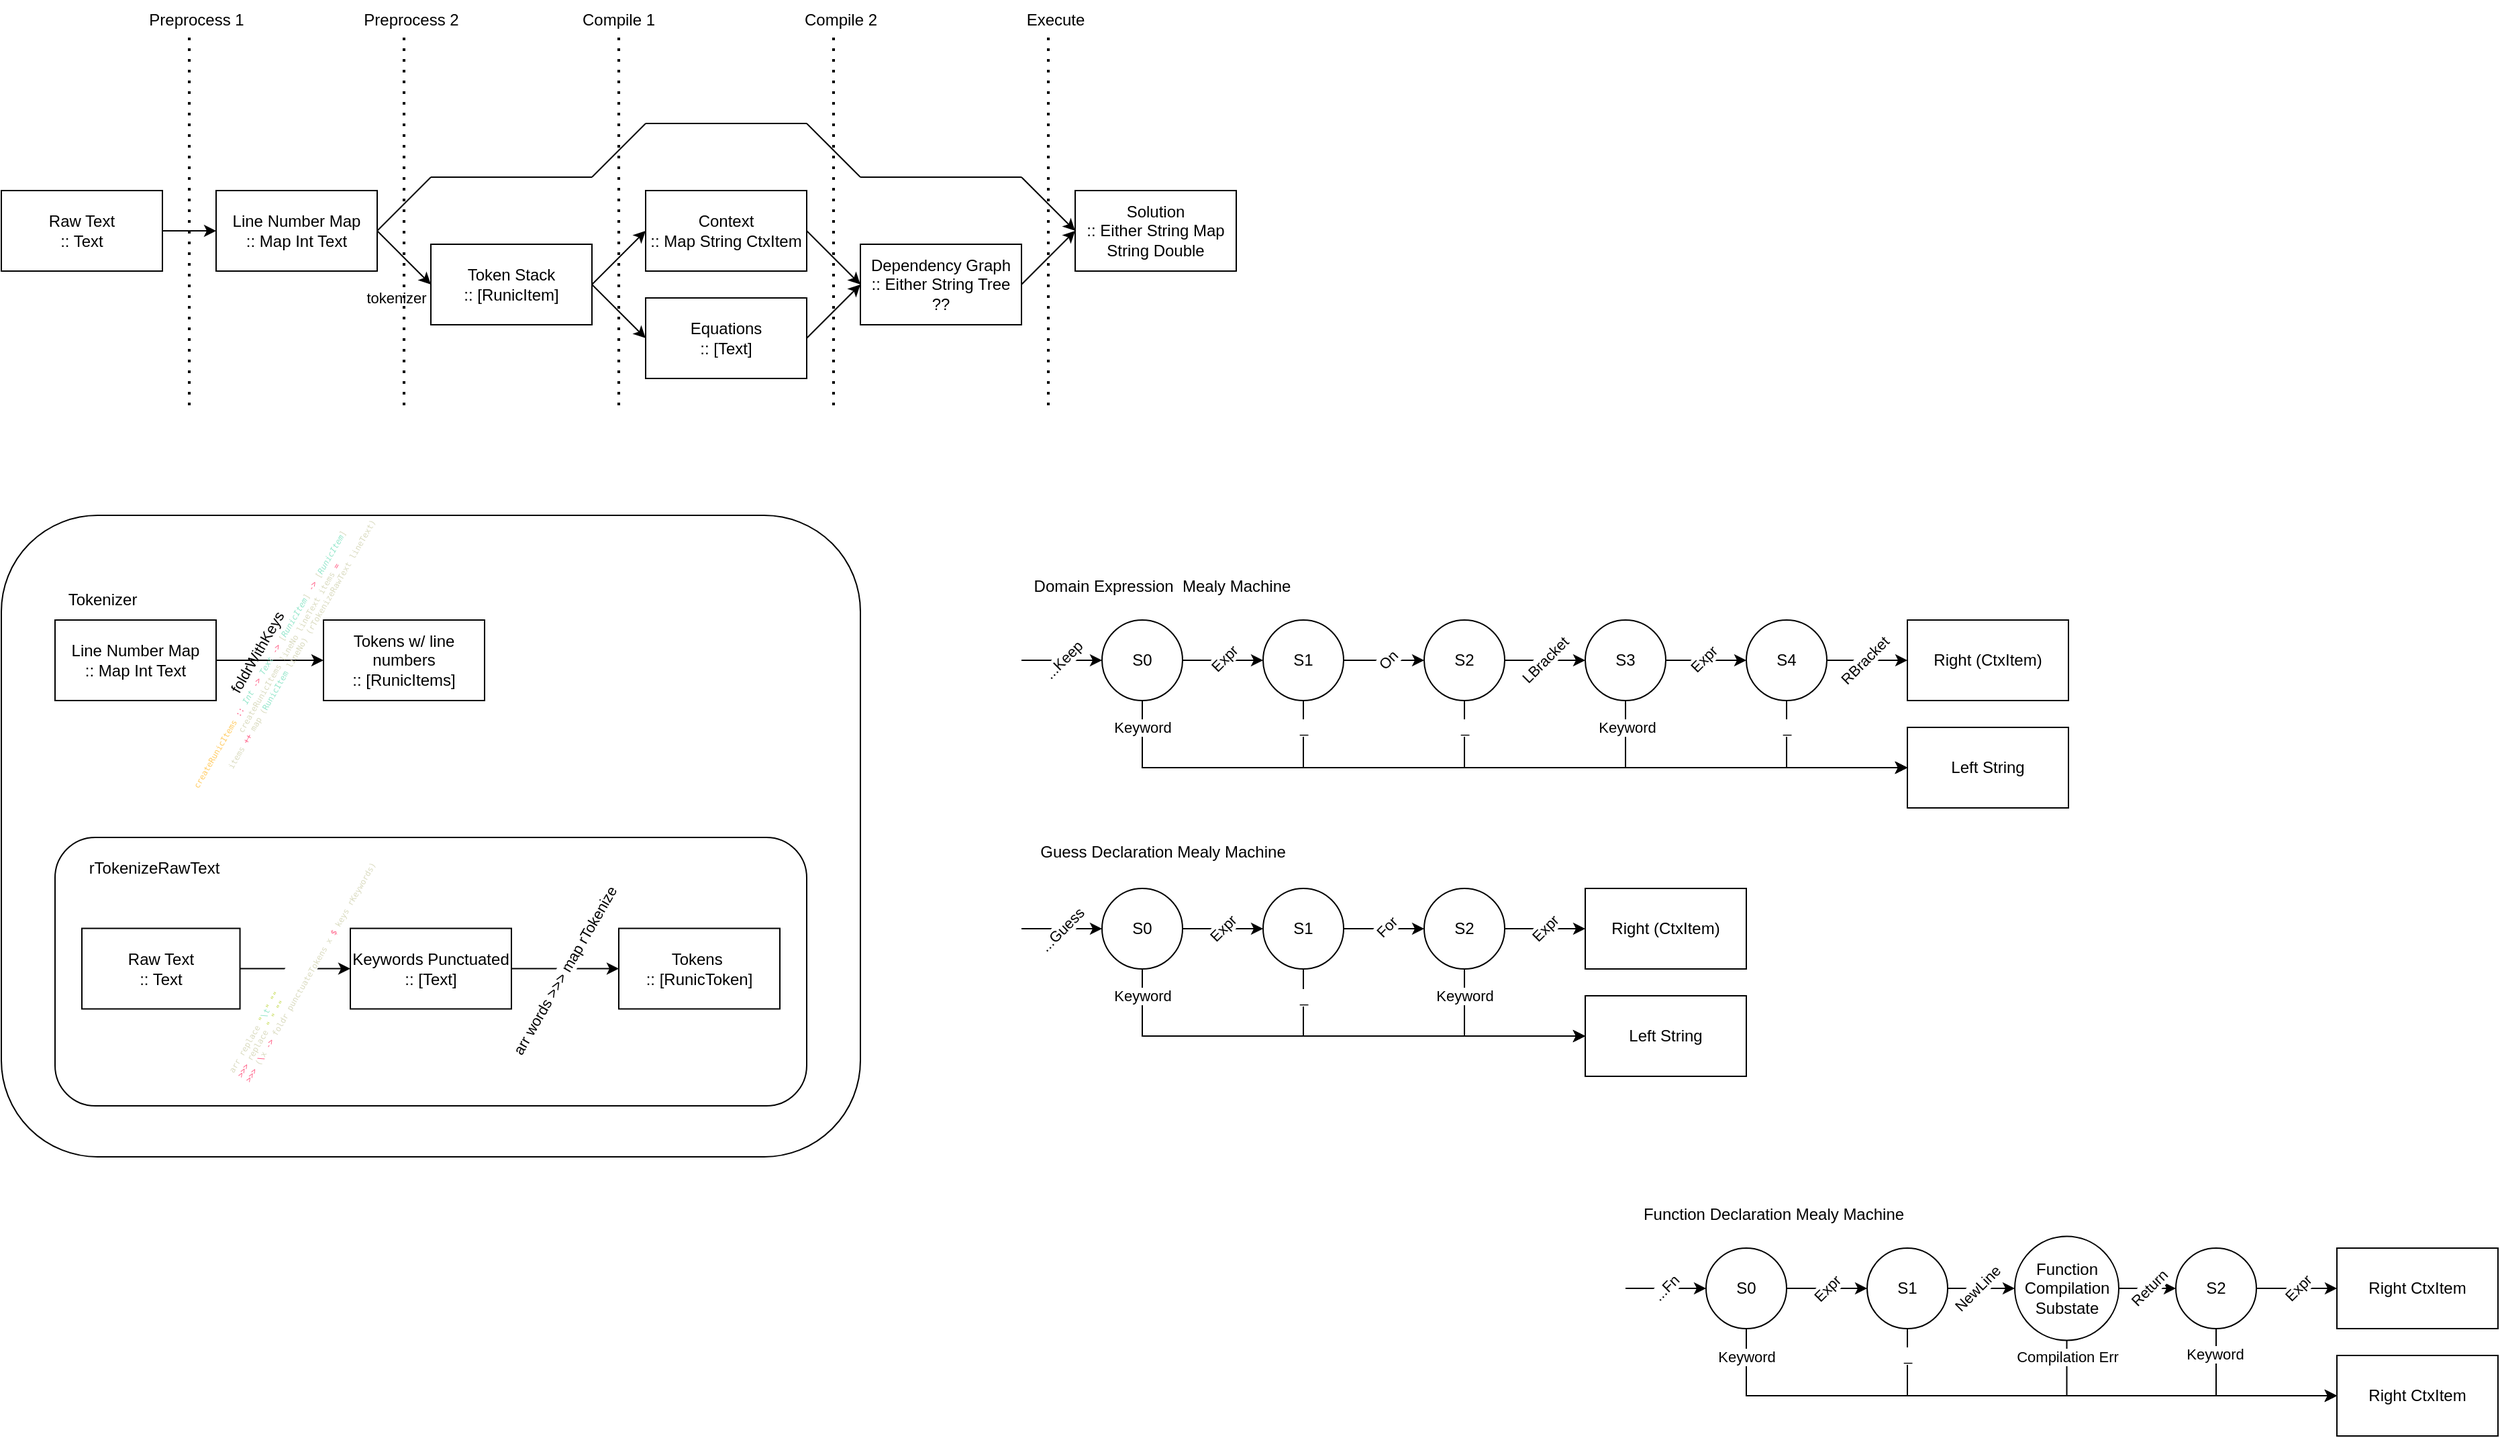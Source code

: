 <mxfile version="24.7.17">
  <diagram name="Page-1" id="S0do9fM15G61Ccgwfs_P">
    <mxGraphModel dx="989" dy="566" grid="1" gridSize="10" guides="1" tooltips="1" connect="1" arrows="1" fold="1" page="0" pageScale="1" pageWidth="850" pageHeight="1100" math="0" shadow="0">
      <root>
        <mxCell id="0" />
        <mxCell id="1" parent="0" />
        <mxCell id="urvwsN98mO9vwwFV93mK-2" value="Raw Text&lt;div&gt;:: Text&lt;/div&gt;" style="rounded=0;whiteSpace=wrap;html=1;" parent="1" vertex="1">
          <mxGeometry x="80" y="160" width="120" height="60" as="geometry" />
        </mxCell>
        <mxCell id="urvwsN98mO9vwwFV93mK-3" value="" style="endArrow=classic;html=1;rounded=0;entryX=0;entryY=0.5;entryDx=0;entryDy=0;exitX=1;exitY=0.5;exitDx=0;exitDy=0;" parent="1" source="urvwsN98mO9vwwFV93mK-2" target="urvwsN98mO9vwwFV93mK-4" edge="1">
          <mxGeometry width="50" height="50" relative="1" as="geometry">
            <mxPoint x="190" y="180" as="sourcePoint" />
            <mxPoint x="210" y="170" as="targetPoint" />
          </mxGeometry>
        </mxCell>
        <mxCell id="urvwsN98mO9vwwFV93mK-4" value="Line Number Map&lt;div&gt;:: Map Int Text&lt;/div&gt;" style="rounded=0;whiteSpace=wrap;html=1;" parent="1" vertex="1">
          <mxGeometry x="240" y="160" width="120" height="60" as="geometry" />
        </mxCell>
        <mxCell id="urvwsN98mO9vwwFV93mK-5" value="" style="endArrow=classic;html=1;rounded=0;entryX=0;entryY=0.5;entryDx=0;entryDy=0;exitX=1;exitY=0.5;exitDx=0;exitDy=0;" parent="1" source="urvwsN98mO9vwwFV93mK-4" target="urvwsN98mO9vwwFV93mK-7" edge="1">
          <mxGeometry width="50" height="50" relative="1" as="geometry">
            <mxPoint x="380" y="190" as="sourcePoint" />
            <mxPoint x="425" y="230" as="targetPoint" />
          </mxGeometry>
        </mxCell>
        <mxCell id="8Oi3aWrr_vO2dW76eiPb-33" value="tokenizer" style="edgeLabel;html=1;align=center;verticalAlign=middle;resizable=0;points=[];" parent="urvwsN98mO9vwwFV93mK-5" vertex="1" connectable="0">
          <mxGeometry x="-0.249" y="-1" relative="1" as="geometry">
            <mxPoint y="34" as="offset" />
          </mxGeometry>
        </mxCell>
        <mxCell id="urvwsN98mO9vwwFV93mK-7" value="Token Stack&lt;div&gt;:: [RunicItem]&lt;/div&gt;" style="rounded=0;whiteSpace=wrap;html=1;" parent="1" vertex="1">
          <mxGeometry x="400" y="200" width="120" height="60" as="geometry" />
        </mxCell>
        <mxCell id="urvwsN98mO9vwwFV93mK-9" value="Context&lt;div&gt;:: Map String CtxItem&lt;/div&gt;" style="rounded=0;whiteSpace=wrap;html=1;" parent="1" vertex="1">
          <mxGeometry x="560" y="160" width="120" height="60" as="geometry" />
        </mxCell>
        <mxCell id="urvwsN98mO9vwwFV93mK-10" value="Equations&lt;div&gt;:: [Text]&lt;/div&gt;" style="rounded=0;whiteSpace=wrap;html=1;" parent="1" vertex="1">
          <mxGeometry x="560" y="240" width="120" height="60" as="geometry" />
        </mxCell>
        <mxCell id="urvwsN98mO9vwwFV93mK-13" value="" style="endArrow=classic;html=1;rounded=0;entryX=0;entryY=0.5;entryDx=0;entryDy=0;exitX=1;exitY=0.5;exitDx=0;exitDy=0;" parent="1" source="urvwsN98mO9vwwFV93mK-7" target="urvwsN98mO9vwwFV93mK-10" edge="1">
          <mxGeometry width="50" height="50" relative="1" as="geometry">
            <mxPoint x="490" y="280" as="sourcePoint" />
            <mxPoint x="530" y="280" as="targetPoint" />
          </mxGeometry>
        </mxCell>
        <mxCell id="urvwsN98mO9vwwFV93mK-14" value="" style="endArrow=classic;html=1;rounded=0;entryX=0;entryY=0.5;entryDx=0;entryDy=0;exitX=1;exitY=0.5;exitDx=0;exitDy=0;" parent="1" source="urvwsN98mO9vwwFV93mK-7" target="urvwsN98mO9vwwFV93mK-9" edge="1">
          <mxGeometry width="50" height="50" relative="1" as="geometry">
            <mxPoint x="550" y="230" as="sourcePoint" />
            <mxPoint x="560" y="210" as="targetPoint" />
          </mxGeometry>
        </mxCell>
        <mxCell id="8Oi3aWrr_vO2dW76eiPb-1" value="Dependency Graph&lt;div&gt;:: Either String Tree ??&lt;/div&gt;" style="rounded=0;whiteSpace=wrap;html=1;" parent="1" vertex="1">
          <mxGeometry x="720" y="200" width="120" height="60" as="geometry" />
        </mxCell>
        <mxCell id="8Oi3aWrr_vO2dW76eiPb-2" value="" style="endArrow=classic;html=1;rounded=0;entryX=0;entryY=0.5;entryDx=0;entryDy=0;exitX=1;exitY=0.5;exitDx=0;exitDy=0;" parent="1" source="urvwsN98mO9vwwFV93mK-9" target="8Oi3aWrr_vO2dW76eiPb-1" edge="1">
          <mxGeometry width="50" height="50" relative="1" as="geometry">
            <mxPoint x="700" y="160" as="sourcePoint" />
            <mxPoint x="740" y="200" as="targetPoint" />
          </mxGeometry>
        </mxCell>
        <mxCell id="8Oi3aWrr_vO2dW76eiPb-3" value="" style="endArrow=classic;html=1;rounded=0;entryX=0;entryY=0.5;entryDx=0;entryDy=0;exitX=1;exitY=0.5;exitDx=0;exitDy=0;" parent="1" source="urvwsN98mO9vwwFV93mK-10" target="8Oi3aWrr_vO2dW76eiPb-1" edge="1">
          <mxGeometry width="50" height="50" relative="1" as="geometry">
            <mxPoint x="690" y="270" as="sourcePoint" />
            <mxPoint x="620" y="210" as="targetPoint" />
          </mxGeometry>
        </mxCell>
        <mxCell id="8Oi3aWrr_vO2dW76eiPb-5" value="Solution&lt;div&gt;:: Either String Map String Double&lt;/div&gt;" style="rounded=0;whiteSpace=wrap;html=1;" parent="1" vertex="1">
          <mxGeometry x="880" y="160" width="120" height="60" as="geometry" />
        </mxCell>
        <mxCell id="8Oi3aWrr_vO2dW76eiPb-9" value="" style="endArrow=none;html=1;rounded=0;exitX=1;exitY=0.5;exitDx=0;exitDy=0;" parent="1" edge="1">
          <mxGeometry width="50" height="50" relative="1" as="geometry">
            <mxPoint x="680" y="110" as="sourcePoint" />
            <mxPoint x="720" y="150" as="targetPoint" />
          </mxGeometry>
        </mxCell>
        <mxCell id="8Oi3aWrr_vO2dW76eiPb-10" value="" style="endArrow=classic;html=1;rounded=0;entryX=0;entryY=0.5;entryDx=0;entryDy=0;" parent="1" target="8Oi3aWrr_vO2dW76eiPb-5" edge="1">
          <mxGeometry width="50" height="50" relative="1" as="geometry">
            <mxPoint x="840" y="150" as="sourcePoint" />
            <mxPoint x="890" y="100" as="targetPoint" />
          </mxGeometry>
        </mxCell>
        <mxCell id="8Oi3aWrr_vO2dW76eiPb-11" value="" style="endArrow=classic;html=1;rounded=0;exitX=1;exitY=0.5;exitDx=0;exitDy=0;entryX=0;entryY=0.5;entryDx=0;entryDy=0;" parent="1" source="8Oi3aWrr_vO2dW76eiPb-1" target="8Oi3aWrr_vO2dW76eiPb-5" edge="1">
          <mxGeometry width="50" height="50" relative="1" as="geometry">
            <mxPoint x="900" y="290" as="sourcePoint" />
            <mxPoint x="870" y="190" as="targetPoint" />
          </mxGeometry>
        </mxCell>
        <mxCell id="8Oi3aWrr_vO2dW76eiPb-12" value="" style="endArrow=none;html=1;rounded=0;" parent="1" edge="1">
          <mxGeometry width="50" height="50" relative="1" as="geometry">
            <mxPoint x="720" y="150" as="sourcePoint" />
            <mxPoint x="840" y="150" as="targetPoint" />
          </mxGeometry>
        </mxCell>
        <mxCell id="8Oi3aWrr_vO2dW76eiPb-14" value="" style="endArrow=none;html=1;rounded=0;exitX=1;exitY=0.5;exitDx=0;exitDy=0;" parent="1" source="urvwsN98mO9vwwFV93mK-4" edge="1">
          <mxGeometry width="50" height="50" relative="1" as="geometry">
            <mxPoint x="400" y="150" as="sourcePoint" />
            <mxPoint x="400" y="150" as="targetPoint" />
          </mxGeometry>
        </mxCell>
        <mxCell id="8Oi3aWrr_vO2dW76eiPb-15" value="" style="endArrow=none;html=1;rounded=0;" parent="1" edge="1">
          <mxGeometry width="50" height="50" relative="1" as="geometry">
            <mxPoint x="400" y="150" as="sourcePoint" />
            <mxPoint x="520" y="150" as="targetPoint" />
          </mxGeometry>
        </mxCell>
        <mxCell id="8Oi3aWrr_vO2dW76eiPb-16" value="" style="endArrow=none;html=1;rounded=0;" parent="1" edge="1">
          <mxGeometry width="50" height="50" relative="1" as="geometry">
            <mxPoint x="520" y="150" as="sourcePoint" />
            <mxPoint x="560" y="110" as="targetPoint" />
          </mxGeometry>
        </mxCell>
        <mxCell id="8Oi3aWrr_vO2dW76eiPb-17" value="" style="endArrow=none;html=1;rounded=0;" parent="1" edge="1">
          <mxGeometry width="50" height="50" relative="1" as="geometry">
            <mxPoint x="560" y="110" as="sourcePoint" />
            <mxPoint x="680" y="110" as="targetPoint" />
          </mxGeometry>
        </mxCell>
        <mxCell id="8Oi3aWrr_vO2dW76eiPb-18" value="" style="endArrow=none;dashed=1;html=1;dashPattern=1 3;strokeWidth=2;rounded=0;" parent="1" edge="1">
          <mxGeometry width="50" height="50" relative="1" as="geometry">
            <mxPoint x="220" y="320" as="sourcePoint" />
            <mxPoint x="220" y="40" as="targetPoint" />
          </mxGeometry>
        </mxCell>
        <mxCell id="8Oi3aWrr_vO2dW76eiPb-19" value="" style="endArrow=none;dashed=1;html=1;dashPattern=1 3;strokeWidth=2;rounded=0;" parent="1" edge="1">
          <mxGeometry width="50" height="50" relative="1" as="geometry">
            <mxPoint x="380" y="320" as="sourcePoint" />
            <mxPoint x="380" y="40" as="targetPoint" />
          </mxGeometry>
        </mxCell>
        <mxCell id="8Oi3aWrr_vO2dW76eiPb-20" value="" style="endArrow=none;dashed=1;html=1;dashPattern=1 3;strokeWidth=2;rounded=0;" parent="1" edge="1">
          <mxGeometry width="50" height="50" relative="1" as="geometry">
            <mxPoint x="540" y="320" as="sourcePoint" />
            <mxPoint x="540" y="40" as="targetPoint" />
          </mxGeometry>
        </mxCell>
        <mxCell id="8Oi3aWrr_vO2dW76eiPb-21" value="" style="endArrow=none;dashed=1;html=1;dashPattern=1 3;strokeWidth=2;rounded=0;" parent="1" edge="1">
          <mxGeometry width="50" height="50" relative="1" as="geometry">
            <mxPoint x="700" y="320" as="sourcePoint" />
            <mxPoint x="700" y="40" as="targetPoint" />
          </mxGeometry>
        </mxCell>
        <mxCell id="8Oi3aWrr_vO2dW76eiPb-22" value="" style="endArrow=none;dashed=1;html=1;dashPattern=1 3;strokeWidth=2;rounded=0;" parent="1" edge="1">
          <mxGeometry width="50" height="50" relative="1" as="geometry">
            <mxPoint x="860" y="320" as="sourcePoint" />
            <mxPoint x="860" y="40" as="targetPoint" />
          </mxGeometry>
        </mxCell>
        <mxCell id="8Oi3aWrr_vO2dW76eiPb-23" value="Preprocess 1" style="text;html=1;align=center;verticalAlign=middle;resizable=0;points=[];autosize=1;strokeColor=none;fillColor=none;" parent="1" vertex="1">
          <mxGeometry x="180" y="18" width="90" height="30" as="geometry" />
        </mxCell>
        <mxCell id="8Oi3aWrr_vO2dW76eiPb-24" value="Preprocess 2" style="text;html=1;align=center;verticalAlign=middle;resizable=0;points=[];autosize=1;strokeColor=none;fillColor=none;" parent="1" vertex="1">
          <mxGeometry x="340" y="18" width="90" height="30" as="geometry" />
        </mxCell>
        <mxCell id="8Oi3aWrr_vO2dW76eiPb-25" value="Compile 2" style="text;html=1;align=center;verticalAlign=middle;resizable=0;points=[];autosize=1;strokeColor=none;fillColor=none;" parent="1" vertex="1">
          <mxGeometry x="665" y="18" width="80" height="30" as="geometry" />
        </mxCell>
        <mxCell id="8Oi3aWrr_vO2dW76eiPb-27" value="Execute" style="text;html=1;align=center;verticalAlign=middle;resizable=0;points=[];autosize=1;strokeColor=none;fillColor=none;" parent="1" vertex="1">
          <mxGeometry x="830" y="18" width="70" height="30" as="geometry" />
        </mxCell>
        <mxCell id="8Oi3aWrr_vO2dW76eiPb-28" value="Compile 1" style="text;html=1;align=center;verticalAlign=middle;whiteSpace=wrap;rounded=0;" parent="1" vertex="1">
          <mxGeometry x="510" y="18" width="60" height="30" as="geometry" />
        </mxCell>
        <mxCell id="mDtplu6TRN5L0mdXnRgJ-82" value="" style="group" parent="1" vertex="1" connectable="0">
          <mxGeometry x="120" y="450" width="600" height="430" as="geometry" />
        </mxCell>
        <mxCell id="8Oi3aWrr_vO2dW76eiPb-34" value="Tokenizer" style="text;html=1;align=center;verticalAlign=middle;resizable=0;points=[];autosize=1;strokeColor=none;fillColor=none;" parent="mDtplu6TRN5L0mdXnRgJ-82" vertex="1">
          <mxGeometry width="70" height="30" as="geometry" />
        </mxCell>
        <mxCell id="mDtplu6TRN5L0mdXnRgJ-16" value="" style="edgeStyle=orthogonalEdgeStyle;rounded=0;orthogonalLoop=1;jettySize=auto;html=1;" parent="mDtplu6TRN5L0mdXnRgJ-82" source="mDtplu6TRN5L0mdXnRgJ-11" target="mDtplu6TRN5L0mdXnRgJ-15" edge="1">
          <mxGeometry relative="1" as="geometry" />
        </mxCell>
        <mxCell id="mDtplu6TRN5L0mdXnRgJ-19" value="foldrWithKeys&lt;div style=&quot;font-size: 6px;&quot;&gt;&lt;div style=&quot;color: rgb(218, 219, 192); font-family: &amp;quot;Cascadia Code&amp;quot;, &amp;quot;Droid Sans Mono&amp;quot;, &amp;quot;monospace&amp;quot;, monospace; line-height: 120%; white-space-collapse: preserve;&quot;&gt;&lt;div style=&quot;line-height: 120%;&quot;&gt;&lt;span style=&quot;color: #ffcc66;&quot;&gt;createRunicItems&lt;/span&gt; &lt;span style=&quot;color: #ff6188;&quot;&gt;::&lt;/span&gt; &lt;span style=&quot;color: #95e6cb;font-style: italic;&quot;&gt;Int&lt;/span&gt; &lt;span style=&quot;color: #ff6188;&quot;&gt;-&amp;gt;&lt;/span&gt; &lt;span style=&quot;color: #95e6cb;font-style: italic;&quot;&gt;Text&lt;/span&gt; &lt;span style=&quot;color: #ff6188;&quot;&gt;-&amp;gt;&lt;/span&gt; [&lt;span style=&quot;color: #95e6cb;font-style: italic;&quot;&gt;RunicItem&lt;/span&gt;] &lt;span style=&quot;color: #ff6188;&quot;&gt;-&amp;gt;&lt;/span&gt; [&lt;span style=&quot;color: #95e6cb;font-style: italic;&quot;&gt;RunicItem&lt;/span&gt;]&lt;/div&gt;&lt;div style=&quot;line-height: 120%;&quot;&gt;        createRunicItems lineNo lineText items &lt;span style=&quot;color: #ff6188;&quot;&gt;=&lt;/span&gt;&lt;/div&gt;&lt;div style=&quot;line-height: 120%;&quot;&gt;            items &lt;span style=&quot;color: rgb(255, 97, 136);&quot;&gt;++&lt;/span&gt; map (&lt;span style=&quot;color: rgb(149, 230, 203);&quot;&gt;RunicItem&lt;/span&gt; lineNo) (rTokenizeRawText lineText)&lt;/div&gt;&lt;/div&gt;&lt;/div&gt;" style="edgeLabel;html=1;align=center;verticalAlign=middle;resizable=0;points=[];rotation=-60;labelBackgroundColor=none;" parent="mDtplu6TRN5L0mdXnRgJ-16" vertex="1" connectable="0">
          <mxGeometry x="0.267" y="-1" relative="1" as="geometry">
            <mxPoint x="-11" y="-1" as="offset" />
          </mxGeometry>
        </mxCell>
        <mxCell id="mDtplu6TRN5L0mdXnRgJ-11" value="&lt;div&gt;Line Number Map&lt;/div&gt;:: Map Int Text" style="rounded=0;whiteSpace=wrap;html=1;" parent="mDtplu6TRN5L0mdXnRgJ-82" vertex="1">
          <mxGeometry y="30" width="120" height="60" as="geometry" />
        </mxCell>
        <mxCell id="mDtplu6TRN5L0mdXnRgJ-13" value="" style="group" parent="mDtplu6TRN5L0mdXnRgJ-82" vertex="1" connectable="0">
          <mxGeometry y="192" width="600" height="238" as="geometry" />
        </mxCell>
        <mxCell id="mDtplu6TRN5L0mdXnRgJ-7" value="" style="edgeStyle=orthogonalEdgeStyle;rounded=0;orthogonalLoop=1;jettySize=auto;html=1;" parent="mDtplu6TRN5L0mdXnRgJ-13" source="8Oi3aWrr_vO2dW76eiPb-36" target="8Oi3aWrr_vO2dW76eiPb-37" edge="1">
          <mxGeometry relative="1" as="geometry" />
        </mxCell>
        <mxCell id="mDtplu6TRN5L0mdXnRgJ-8" value="&lt;div style=&quot;color: rgb(218, 219, 192); font-family: &amp;quot;Cascadia Code&amp;quot;, &amp;quot;Droid Sans Mono&amp;quot;, &amp;quot;monospace&amp;quot;, monospace; font-size: 6px; text-align: left; white-space-collapse: preserve; line-height: 7.2px;&quot;&gt;arr replace &lt;span style=&quot;color: rgb(194, 217, 76);&quot;&gt;&quot;&lt;/span&gt;&lt;span style=&quot;color: rgb(149, 230, 203);&quot;&gt;\t&lt;/span&gt;&lt;span style=&quot;color: rgb(194, 217, 76);&quot;&gt;&quot;&lt;/span&gt; &lt;span style=&quot;color: rgb(194, 217, 76);&quot;&gt;&quot;&quot;&lt;/span&gt;&lt;/div&gt;&lt;div style=&quot;color: rgb(218, 219, 192); font-family: &amp;quot;Cascadia Code&amp;quot;, &amp;quot;Droid Sans Mono&amp;quot;, &amp;quot;monospace&amp;quot;, monospace; font-size: 6px; text-align: left; white-space-collapse: preserve; line-height: 7.2px;&quot;&gt;&lt;span style=&quot;color: rgb(255, 97, 136);&quot;&gt;&amp;gt;&amp;gt;&amp;gt;&lt;/span&gt; replace &lt;span style=&quot;color: rgb(194, 217, 76);&quot;&gt;&quot; &quot;&lt;/span&gt; &lt;span style=&quot;color: rgb(194, 217, 76);&quot;&gt;&quot;&quot;&lt;/span&gt;&lt;/div&gt;&lt;div style=&quot;color: rgb(218, 219, 192); font-family: &amp;quot;Cascadia Code&amp;quot;, &amp;quot;Droid Sans Mono&amp;quot;, &amp;quot;monospace&amp;quot;, monospace; font-size: 6px; text-align: left; white-space-collapse: preserve; line-height: 7.2px;&quot;&gt;&lt;span style=&quot;color: rgb(255, 97, 136);&quot;&gt;&amp;gt;&amp;gt;&amp;gt;&lt;/span&gt; (&lt;span style=&quot;color: rgb(255, 97, 136);&quot;&gt;\&lt;/span&gt;x &lt;span style=&quot;color: rgb(255, 97, 136);&quot;&gt;-&amp;gt;&lt;/span&gt; foldr punctuateTokens x &lt;span style=&quot;color: rgb(255, 97, 136);&quot;&gt;$&lt;/span&gt; keys rKeywords)&lt;/div&gt;" style="edgeLabel;html=1;align=center;verticalAlign=middle;resizable=0;points=[];rotation=-60;" parent="mDtplu6TRN5L0mdXnRgJ-7" vertex="1" connectable="0">
          <mxGeometry x="0.093" y="1" relative="1" as="geometry">
            <mxPoint as="offset" />
          </mxGeometry>
        </mxCell>
        <mxCell id="8Oi3aWrr_vO2dW76eiPb-36" value="Raw Text&lt;div&gt;:: Text&lt;/div&gt;" style="rounded=0;whiteSpace=wrap;html=1;" parent="mDtplu6TRN5L0mdXnRgJ-13" vertex="1">
          <mxGeometry x="20" y="67.77" width="117.78" height="60" as="geometry" />
        </mxCell>
        <mxCell id="8Oi3aWrr_vO2dW76eiPb-41" value="" style="edgeStyle=orthogonalEdgeStyle;rounded=0;orthogonalLoop=1;jettySize=auto;html=1;" parent="mDtplu6TRN5L0mdXnRgJ-13" source="8Oi3aWrr_vO2dW76eiPb-37" target="8Oi3aWrr_vO2dW76eiPb-40" edge="1">
          <mxGeometry relative="1" as="geometry" />
        </mxCell>
        <mxCell id="8Oi3aWrr_vO2dW76eiPb-42" value="arr words &amp;gt;&amp;gt;&amp;gt; map rTokenize&amp;nbsp;" style="edgeLabel;html=1;align=center;verticalAlign=middle;resizable=0;points=[];rotation=-60;" parent="8Oi3aWrr_vO2dW76eiPb-41" vertex="1" connectable="0">
          <mxGeometry x="-0.026" y="1" relative="1" as="geometry">
            <mxPoint x="1" y="1" as="offset" />
          </mxGeometry>
        </mxCell>
        <mxCell id="8Oi3aWrr_vO2dW76eiPb-37" value="Keywords Punctuated&lt;div&gt;:: [Text]&lt;/div&gt;" style="rounded=0;whiteSpace=wrap;html=1;" parent="mDtplu6TRN5L0mdXnRgJ-13" vertex="1">
          <mxGeometry x="220" y="67.77" width="120" height="60" as="geometry" />
        </mxCell>
        <mxCell id="8Oi3aWrr_vO2dW76eiPb-40" value="Tokens&amp;nbsp;&lt;div&gt;:: [RunicToken]&lt;/div&gt;" style="rounded=0;whiteSpace=wrap;html=1;" parent="mDtplu6TRN5L0mdXnRgJ-13" vertex="1">
          <mxGeometry x="420" y="67.77" width="120" height="60" as="geometry" />
        </mxCell>
        <mxCell id="mDtplu6TRN5L0mdXnRgJ-3" value="" style="rounded=1;whiteSpace=wrap;html=1;glass=0;fillColor=none;align=left;" parent="mDtplu6TRN5L0mdXnRgJ-13" vertex="1">
          <mxGeometry width="560" height="200" as="geometry" />
        </mxCell>
        <mxCell id="mDtplu6TRN5L0mdXnRgJ-4" value="rTokenizeRawText" style="text;html=1;align=center;verticalAlign=middle;whiteSpace=wrap;rounded=0;" parent="mDtplu6TRN5L0mdXnRgJ-13" vertex="1">
          <mxGeometry x="20" y="8" width="107.78" height="30" as="geometry" />
        </mxCell>
        <mxCell id="mDtplu6TRN5L0mdXnRgJ-29" value="" style="rounded=1;whiteSpace=wrap;html=1;glass=0;fillColor=none;align=left;" parent="mDtplu6TRN5L0mdXnRgJ-13" vertex="1">
          <mxGeometry x="-40" y="-240" width="640" height="478" as="geometry" />
        </mxCell>
        <mxCell id="mDtplu6TRN5L0mdXnRgJ-15" value="&lt;div&gt;Tokens w/ line numbers&lt;/div&gt;:: [RunicItems]" style="rounded=0;whiteSpace=wrap;html=1;" parent="mDtplu6TRN5L0mdXnRgJ-82" vertex="1">
          <mxGeometry x="200" y="30" width="120" height="60" as="geometry" />
        </mxCell>
        <mxCell id="jhfQQzSHSTKUTQnxxvx5-6" value="" style="edgeStyle=orthogonalEdgeStyle;rounded=0;orthogonalLoop=1;jettySize=auto;html=1;" edge="1" parent="1" source="jhfQQzSHSTKUTQnxxvx5-1" target="jhfQQzSHSTKUTQnxxvx5-4">
          <mxGeometry relative="1" as="geometry" />
        </mxCell>
        <mxCell id="jhfQQzSHSTKUTQnxxvx5-7" value="Expr" style="edgeLabel;html=1;align=center;verticalAlign=middle;resizable=0;points=[];rotation=-45;" vertex="1" connectable="0" parent="jhfQQzSHSTKUTQnxxvx5-6">
          <mxGeometry x="0.562" relative="1" as="geometry">
            <mxPoint x="-17" as="offset" />
          </mxGeometry>
        </mxCell>
        <mxCell id="jhfQQzSHSTKUTQnxxvx5-21" style="edgeStyle=orthogonalEdgeStyle;rounded=0;orthogonalLoop=1;jettySize=auto;html=1;entryX=0;entryY=0.5;entryDx=0;entryDy=0;" edge="1" parent="1" source="jhfQQzSHSTKUTQnxxvx5-1" target="jhfQQzSHSTKUTQnxxvx5-20">
          <mxGeometry relative="1" as="geometry">
            <Array as="points">
              <mxPoint x="1380" y="1058" />
            </Array>
          </mxGeometry>
        </mxCell>
        <mxCell id="jhfQQzSHSTKUTQnxxvx5-25" value="Keyword" style="edgeLabel;html=1;align=center;verticalAlign=middle;resizable=0;points=[];" vertex="1" connectable="0" parent="jhfQQzSHSTKUTQnxxvx5-21">
          <mxGeometry x="-0.904" y="-1" relative="1" as="geometry">
            <mxPoint x="1" y="-3" as="offset" />
          </mxGeometry>
        </mxCell>
        <mxCell id="jhfQQzSHSTKUTQnxxvx5-1" value="S0" style="ellipse;whiteSpace=wrap;html=1;aspect=fixed;" vertex="1" parent="1">
          <mxGeometry x="1350" y="948" width="60" height="60" as="geometry" />
        </mxCell>
        <mxCell id="jhfQQzSHSTKUTQnxxvx5-2" value="" style="endArrow=classic;html=1;rounded=0;entryX=0;entryY=0.5;entryDx=0;entryDy=0;" edge="1" parent="1" target="jhfQQzSHSTKUTQnxxvx5-1">
          <mxGeometry width="50" height="50" relative="1" as="geometry">
            <mxPoint x="1290" y="978" as="sourcePoint" />
            <mxPoint x="1510" y="888" as="targetPoint" />
          </mxGeometry>
        </mxCell>
        <mxCell id="jhfQQzSHSTKUTQnxxvx5-3" value="...Fn" style="edgeLabel;html=1;align=center;verticalAlign=middle;resizable=0;points=[];rotation=-45;" vertex="1" connectable="0" parent="jhfQQzSHSTKUTQnxxvx5-2">
          <mxGeometry x="-0.082" y="-3" relative="1" as="geometry">
            <mxPoint x="2" y="-3" as="offset" />
          </mxGeometry>
        </mxCell>
        <mxCell id="jhfQQzSHSTKUTQnxxvx5-9" value="" style="edgeStyle=orthogonalEdgeStyle;rounded=0;orthogonalLoop=1;jettySize=auto;html=1;" edge="1" parent="1" source="jhfQQzSHSTKUTQnxxvx5-4" target="jhfQQzSHSTKUTQnxxvx5-8">
          <mxGeometry relative="1" as="geometry" />
        </mxCell>
        <mxCell id="jhfQQzSHSTKUTQnxxvx5-10" value="NewLine" style="edgeLabel;html=1;align=center;verticalAlign=middle;resizable=0;points=[];rotation=-45;" vertex="1" connectable="0" parent="jhfQQzSHSTKUTQnxxvx5-9">
          <mxGeometry x="0.516" relative="1" as="geometry">
            <mxPoint x="-16" as="offset" />
          </mxGeometry>
        </mxCell>
        <mxCell id="jhfQQzSHSTKUTQnxxvx5-22" style="edgeStyle=orthogonalEdgeStyle;rounded=0;orthogonalLoop=1;jettySize=auto;html=1;entryX=0;entryY=0.5;entryDx=0;entryDy=0;" edge="1" parent="1" source="jhfQQzSHSTKUTQnxxvx5-4" target="jhfQQzSHSTKUTQnxxvx5-20">
          <mxGeometry relative="1" as="geometry">
            <Array as="points">
              <mxPoint x="1500" y="1058" />
            </Array>
          </mxGeometry>
        </mxCell>
        <mxCell id="jhfQQzSHSTKUTQnxxvx5-26" value="_" style="edgeLabel;html=1;align=center;verticalAlign=middle;resizable=0;points=[];" vertex="1" connectable="0" parent="jhfQQzSHSTKUTQnxxvx5-22">
          <mxGeometry x="-0.903" relative="1" as="geometry">
            <mxPoint y="2" as="offset" />
          </mxGeometry>
        </mxCell>
        <mxCell id="jhfQQzSHSTKUTQnxxvx5-4" value="S1" style="ellipse;whiteSpace=wrap;html=1;aspect=fixed;" vertex="1" parent="1">
          <mxGeometry x="1470" y="948" width="60" height="60" as="geometry" />
        </mxCell>
        <mxCell id="jhfQQzSHSTKUTQnxxvx5-12" value="" style="edgeStyle=orthogonalEdgeStyle;rounded=0;orthogonalLoop=1;jettySize=auto;html=1;entryX=0;entryY=0.5;entryDx=0;entryDy=0;" edge="1" parent="1" source="jhfQQzSHSTKUTQnxxvx5-8" target="jhfQQzSHSTKUTQnxxvx5-14">
          <mxGeometry relative="1" as="geometry">
            <mxPoint x="1710" y="978" as="targetPoint" />
          </mxGeometry>
        </mxCell>
        <mxCell id="jhfQQzSHSTKUTQnxxvx5-16" value="Return" style="edgeLabel;html=1;align=center;verticalAlign=middle;resizable=0;points=[];rotation=-45;" vertex="1" connectable="0" parent="jhfQQzSHSTKUTQnxxvx5-12">
          <mxGeometry x="0.027" relative="1" as="geometry">
            <mxPoint as="offset" />
          </mxGeometry>
        </mxCell>
        <mxCell id="jhfQQzSHSTKUTQnxxvx5-23" style="edgeStyle=orthogonalEdgeStyle;rounded=0;orthogonalLoop=1;jettySize=auto;html=1;entryX=0;entryY=0.5;entryDx=0;entryDy=0;" edge="1" parent="1" source="jhfQQzSHSTKUTQnxxvx5-8" target="jhfQQzSHSTKUTQnxxvx5-20">
          <mxGeometry relative="1" as="geometry">
            <Array as="points">
              <mxPoint x="1618" y="1058" />
            </Array>
          </mxGeometry>
        </mxCell>
        <mxCell id="jhfQQzSHSTKUTQnxxvx5-27" value="Compilation Err" style="edgeLabel;html=1;align=center;verticalAlign=middle;resizable=0;points=[];" vertex="1" connectable="0" parent="jhfQQzSHSTKUTQnxxvx5-23">
          <mxGeometry x="-0.864" y="1" relative="1" as="geometry">
            <mxPoint x="-1" y="-5" as="offset" />
          </mxGeometry>
        </mxCell>
        <mxCell id="jhfQQzSHSTKUTQnxxvx5-8" value="Function Compilation&lt;div&gt;Substate&lt;/div&gt;" style="ellipse;whiteSpace=wrap;html=1;aspect=fixed;" vertex="1" parent="1">
          <mxGeometry x="1580" y="939.25" width="77.5" height="77.5" as="geometry" />
        </mxCell>
        <mxCell id="jhfQQzSHSTKUTQnxxvx5-18" value="" style="edgeStyle=orthogonalEdgeStyle;rounded=0;orthogonalLoop=1;jettySize=auto;html=1;" edge="1" parent="1" source="jhfQQzSHSTKUTQnxxvx5-14" target="jhfQQzSHSTKUTQnxxvx5-17">
          <mxGeometry relative="1" as="geometry" />
        </mxCell>
        <mxCell id="jhfQQzSHSTKUTQnxxvx5-19" value="Expr" style="edgeLabel;html=1;align=center;verticalAlign=middle;resizable=0;points=[];rotation=-45;" vertex="1" connectable="0" parent="jhfQQzSHSTKUTQnxxvx5-18">
          <mxGeometry x="0.413" y="3" relative="1" as="geometry">
            <mxPoint x="-12" y="3" as="offset" />
          </mxGeometry>
        </mxCell>
        <mxCell id="jhfQQzSHSTKUTQnxxvx5-24" style="edgeStyle=orthogonalEdgeStyle;rounded=0;orthogonalLoop=1;jettySize=auto;html=1;entryX=0;entryY=0.5;entryDx=0;entryDy=0;" edge="1" parent="1" source="jhfQQzSHSTKUTQnxxvx5-14" target="jhfQQzSHSTKUTQnxxvx5-20">
          <mxGeometry relative="1" as="geometry">
            <Array as="points">
              <mxPoint x="1730" y="1058" />
            </Array>
          </mxGeometry>
        </mxCell>
        <mxCell id="jhfQQzSHSTKUTQnxxvx5-28" value="Keyword" style="edgeLabel;html=1;align=center;verticalAlign=middle;resizable=0;points=[];" vertex="1" connectable="0" parent="jhfQQzSHSTKUTQnxxvx5-24">
          <mxGeometry x="-0.737" y="-1" relative="1" as="geometry">
            <mxPoint as="offset" />
          </mxGeometry>
        </mxCell>
        <mxCell id="jhfQQzSHSTKUTQnxxvx5-14" value="S2" style="ellipse;whiteSpace=wrap;html=1;aspect=fixed;" vertex="1" parent="1">
          <mxGeometry x="1700" y="948" width="60" height="60" as="geometry" />
        </mxCell>
        <mxCell id="jhfQQzSHSTKUTQnxxvx5-17" value="Right CtxItem" style="rounded=0;whiteSpace=wrap;html=1;" vertex="1" parent="1">
          <mxGeometry x="1820" y="948" width="120" height="60" as="geometry" />
        </mxCell>
        <mxCell id="mDtplu6TRN5L0mdXnRgJ-77" value="" style="group" parent="1" vertex="1" connectable="0">
          <mxGeometry x="840" y="480" width="820" height="158" as="geometry" />
        </mxCell>
        <mxCell id="mDtplu6TRN5L0mdXnRgJ-36" value="" style="edgeStyle=orthogonalEdgeStyle;rounded=0;orthogonalLoop=1;jettySize=auto;html=1;entryX=0;entryY=0.5;entryDx=0;entryDy=0;exitX=1;exitY=0.5;exitDx=0;exitDy=0;" parent="mDtplu6TRN5L0mdXnRgJ-77" source="mDtplu6TRN5L0mdXnRgJ-70" target="mDtplu6TRN5L0mdXnRgJ-71" edge="1">
          <mxGeometry relative="1" as="geometry">
            <mxPoint x="120" y="30" as="sourcePoint" />
            <mxPoint x="180" y="30.0" as="targetPoint" />
          </mxGeometry>
        </mxCell>
        <mxCell id="mDtplu6TRN5L0mdXnRgJ-37" value="Expr" style="edgeLabel;html=1;align=center;verticalAlign=middle;resizable=0;points=[];rotation=-45;" parent="mDtplu6TRN5L0mdXnRgJ-36" vertex="1" connectable="0">
          <mxGeometry x="0.011" y="1" relative="1" as="geometry">
            <mxPoint as="offset" />
          </mxGeometry>
        </mxCell>
        <mxCell id="mDtplu6TRN5L0mdXnRgJ-53" style="edgeStyle=orthogonalEdgeStyle;rounded=0;orthogonalLoop=1;jettySize=auto;html=1;entryX=0;entryY=0.5;entryDx=0;entryDy=0;exitX=0.5;exitY=1;exitDx=0;exitDy=0;" parent="mDtplu6TRN5L0mdXnRgJ-77" source="mDtplu6TRN5L0mdXnRgJ-70" target="mDtplu6TRN5L0mdXnRgJ-38" edge="1">
          <mxGeometry relative="1" as="geometry">
            <mxPoint x="90" y="60" as="sourcePoint" />
            <Array as="points">
              <mxPoint x="90" y="110" />
            </Array>
          </mxGeometry>
        </mxCell>
        <mxCell id="mDtplu6TRN5L0mdXnRgJ-64" value="Keyword" style="edgeLabel;html=1;align=center;verticalAlign=middle;resizable=0;points=[];" parent="mDtplu6TRN5L0mdXnRgJ-53" vertex="1" connectable="0">
          <mxGeometry x="-0.803" y="-2" relative="1" as="geometry">
            <mxPoint x="-11" y="-32" as="offset" />
          </mxGeometry>
        </mxCell>
        <mxCell id="mDtplu6TRN5L0mdXnRgJ-42" value="" style="edgeStyle=orthogonalEdgeStyle;rounded=0;orthogonalLoop=1;jettySize=auto;html=1;exitX=1;exitY=0.5;exitDx=0;exitDy=0;entryX=0;entryY=0.5;entryDx=0;entryDy=0;" parent="mDtplu6TRN5L0mdXnRgJ-77" source="mDtplu6TRN5L0mdXnRgJ-71" target="mDtplu6TRN5L0mdXnRgJ-74" edge="1">
          <mxGeometry relative="1" as="geometry">
            <mxPoint x="240" y="30" as="sourcePoint" />
            <mxPoint x="300" y="30" as="targetPoint" />
          </mxGeometry>
        </mxCell>
        <mxCell id="mDtplu6TRN5L0mdXnRgJ-43" value="On" style="edgeLabel;html=1;align=center;verticalAlign=middle;resizable=0;points=[];rotation=-45;" parent="mDtplu6TRN5L0mdXnRgJ-42" vertex="1" connectable="0">
          <mxGeometry x="-0.289" relative="1" as="geometry">
            <mxPoint x="11" as="offset" />
          </mxGeometry>
        </mxCell>
        <mxCell id="mDtplu6TRN5L0mdXnRgJ-50" value="" style="edgeStyle=orthogonalEdgeStyle;rounded=0;orthogonalLoop=1;jettySize=auto;html=1;exitX=0.5;exitY=1;exitDx=0;exitDy=0;entryX=0;entryY=0.5;entryDx=0;entryDy=0;" parent="mDtplu6TRN5L0mdXnRgJ-77" source="mDtplu6TRN5L0mdXnRgJ-71" target="mDtplu6TRN5L0mdXnRgJ-38" edge="1">
          <mxGeometry relative="1" as="geometry">
            <mxPoint x="210" y="60" as="sourcePoint" />
            <Array as="points">
              <mxPoint x="210" y="110" />
            </Array>
          </mxGeometry>
        </mxCell>
        <mxCell id="mDtplu6TRN5L0mdXnRgJ-63" value="_" style="edgeLabel;html=1;align=center;verticalAlign=middle;resizable=0;points=[];" parent="mDtplu6TRN5L0mdXnRgJ-50" vertex="1" connectable="0">
          <mxGeometry x="-0.613" relative="1" as="geometry">
            <mxPoint x="-47" y="-30" as="offset" />
          </mxGeometry>
        </mxCell>
        <mxCell id="mDtplu6TRN5L0mdXnRgJ-38" value="Left String" style="whiteSpace=wrap;html=1;" parent="mDtplu6TRN5L0mdXnRgJ-77" vertex="1">
          <mxGeometry x="660" y="80" width="120" height="60" as="geometry" />
        </mxCell>
        <mxCell id="mDtplu6TRN5L0mdXnRgJ-46" value="" style="edgeStyle=orthogonalEdgeStyle;rounded=0;orthogonalLoop=1;jettySize=auto;html=1;exitX=1;exitY=0.5;exitDx=0;exitDy=0;entryX=0;entryY=0.5;entryDx=0;entryDy=0;" parent="mDtplu6TRN5L0mdXnRgJ-77" source="mDtplu6TRN5L0mdXnRgJ-74" target="mDtplu6TRN5L0mdXnRgJ-72" edge="1">
          <mxGeometry relative="1" as="geometry">
            <mxPoint x="360" y="30" as="sourcePoint" />
            <mxPoint x="420" y="30" as="targetPoint" />
          </mxGeometry>
        </mxCell>
        <mxCell id="mDtplu6TRN5L0mdXnRgJ-55" value="LBracket" style="edgeLabel;html=1;align=center;verticalAlign=middle;resizable=0;points=[];rotation=-45;" parent="mDtplu6TRN5L0mdXnRgJ-46" vertex="1" connectable="0">
          <mxGeometry x="0.081" y="-2" relative="1" as="geometry">
            <mxPoint x="-3" y="-2" as="offset" />
          </mxGeometry>
        </mxCell>
        <mxCell id="mDtplu6TRN5L0mdXnRgJ-51" value="" style="edgeStyle=orthogonalEdgeStyle;rounded=0;orthogonalLoop=1;jettySize=auto;html=1;exitX=0.5;exitY=1;exitDx=0;exitDy=0;entryX=0;entryY=0.5;entryDx=0;entryDy=0;" parent="mDtplu6TRN5L0mdXnRgJ-77" source="mDtplu6TRN5L0mdXnRgJ-74" target="mDtplu6TRN5L0mdXnRgJ-38" edge="1">
          <mxGeometry relative="1" as="geometry">
            <mxPoint x="330" y="60" as="sourcePoint" />
            <Array as="points">
              <mxPoint x="330" y="110" />
            </Array>
          </mxGeometry>
        </mxCell>
        <mxCell id="mDtplu6TRN5L0mdXnRgJ-60" value="_" style="edgeLabel;html=1;align=center;verticalAlign=middle;resizable=0;points=[];" parent="mDtplu6TRN5L0mdXnRgJ-51" vertex="1" connectable="0">
          <mxGeometry x="-0.406" y="-1" relative="1" as="geometry">
            <mxPoint x="-63" y="-31" as="offset" />
          </mxGeometry>
        </mxCell>
        <mxCell id="mDtplu6TRN5L0mdXnRgJ-54" style="edgeStyle=orthogonalEdgeStyle;rounded=0;orthogonalLoop=1;jettySize=auto;html=1;entryX=0;entryY=0.5;entryDx=0;entryDy=0;exitX=0.5;exitY=1;exitDx=0;exitDy=0;exitPerimeter=0;" parent="mDtplu6TRN5L0mdXnRgJ-77" source="mDtplu6TRN5L0mdXnRgJ-72" target="mDtplu6TRN5L0mdXnRgJ-38" edge="1">
          <mxGeometry relative="1" as="geometry">
            <mxPoint x="450" y="60" as="sourcePoint" />
            <Array as="points">
              <mxPoint x="450" y="110" />
            </Array>
          </mxGeometry>
        </mxCell>
        <mxCell id="mDtplu6TRN5L0mdXnRgJ-59" value="Keyword" style="edgeLabel;html=1;align=center;verticalAlign=middle;resizable=0;points=[];" parent="mDtplu6TRN5L0mdXnRgJ-54" vertex="1" connectable="0">
          <mxGeometry x="-0.55" y="1" relative="1" as="geometry">
            <mxPoint x="-8" y="-29" as="offset" />
          </mxGeometry>
        </mxCell>
        <mxCell id="mDtplu6TRN5L0mdXnRgJ-57" value="" style="edgeStyle=orthogonalEdgeStyle;rounded=0;orthogonalLoop=1;jettySize=auto;html=1;exitX=1;exitY=0.5;exitDx=0;exitDy=0;entryX=0;entryY=0.5;entryDx=0;entryDy=0;" parent="mDtplu6TRN5L0mdXnRgJ-77" source="mDtplu6TRN5L0mdXnRgJ-72" target="mDtplu6TRN5L0mdXnRgJ-73" edge="1">
          <mxGeometry relative="1" as="geometry">
            <mxPoint x="480" y="30" as="sourcePoint" />
            <mxPoint x="540" y="30.0" as="targetPoint" />
          </mxGeometry>
        </mxCell>
        <mxCell id="mDtplu6TRN5L0mdXnRgJ-58" value="Expr" style="edgeLabel;html=1;align=center;verticalAlign=middle;resizable=0;points=[];rotation=-45;" parent="mDtplu6TRN5L0mdXnRgJ-57" vertex="1" connectable="0">
          <mxGeometry x="-0.071" y="1" relative="1" as="geometry">
            <mxPoint as="offset" />
          </mxGeometry>
        </mxCell>
        <mxCell id="mDtplu6TRN5L0mdXnRgJ-65" style="edgeStyle=orthogonalEdgeStyle;rounded=0;orthogonalLoop=1;jettySize=auto;html=1;entryX=0;entryY=0.5;entryDx=0;entryDy=0;exitX=0.5;exitY=1;exitDx=0;exitDy=0;" parent="mDtplu6TRN5L0mdXnRgJ-77" source="mDtplu6TRN5L0mdXnRgJ-73" target="mDtplu6TRN5L0mdXnRgJ-38" edge="1">
          <mxGeometry relative="1" as="geometry">
            <mxPoint x="570.034" y="60" as="sourcePoint" />
            <Array as="points">
              <mxPoint x="570" y="110" />
            </Array>
          </mxGeometry>
        </mxCell>
        <mxCell id="mDtplu6TRN5L0mdXnRgJ-66" value="_" style="edgeLabel;html=1;align=center;verticalAlign=middle;resizable=0;points=[];" parent="mDtplu6TRN5L0mdXnRgJ-65" vertex="1" connectable="0">
          <mxGeometry x="-0.828" relative="1" as="geometry">
            <mxPoint y="8" as="offset" />
          </mxGeometry>
        </mxCell>
        <mxCell id="mDtplu6TRN5L0mdXnRgJ-68" value="" style="edgeStyle=orthogonalEdgeStyle;rounded=0;orthogonalLoop=1;jettySize=auto;html=1;exitX=1;exitY=0.5;exitDx=0;exitDy=0;" parent="mDtplu6TRN5L0mdXnRgJ-77" source="mDtplu6TRN5L0mdXnRgJ-73" target="mDtplu6TRN5L0mdXnRgJ-67" edge="1">
          <mxGeometry relative="1" as="geometry">
            <mxPoint x="600" y="30.0" as="sourcePoint" />
          </mxGeometry>
        </mxCell>
        <mxCell id="mDtplu6TRN5L0mdXnRgJ-69" value="RBracket" style="edgeLabel;html=1;align=center;verticalAlign=middle;resizable=0;points=[];rotation=-45;" parent="mDtplu6TRN5L0mdXnRgJ-68" vertex="1" connectable="0">
          <mxGeometry x="-0.059" y="-2" relative="1" as="geometry">
            <mxPoint y="-2" as="offset" />
          </mxGeometry>
        </mxCell>
        <mxCell id="mDtplu6TRN5L0mdXnRgJ-61" value="" style="endArrow=classic;html=1;rounded=0;entryX=0;entryY=0.5;entryDx=0;entryDy=0;" parent="mDtplu6TRN5L0mdXnRgJ-77" target="mDtplu6TRN5L0mdXnRgJ-70" edge="1">
          <mxGeometry width="50" height="50" relative="1" as="geometry">
            <mxPoint y="30" as="sourcePoint" />
            <mxPoint x="60" y="30" as="targetPoint" />
          </mxGeometry>
        </mxCell>
        <mxCell id="mDtplu6TRN5L0mdXnRgJ-62" value="...Keep" style="edgeLabel;html=1;align=center;verticalAlign=middle;resizable=0;points=[];rotation=-45;" parent="mDtplu6TRN5L0mdXnRgJ-61" vertex="1" connectable="0">
          <mxGeometry x="0.443" y="-2" relative="1" as="geometry">
            <mxPoint x="-13" y="-2" as="offset" />
          </mxGeometry>
        </mxCell>
        <mxCell id="mDtplu6TRN5L0mdXnRgJ-67" value="Right (CtxItem)" style="whiteSpace=wrap;html=1;" parent="mDtplu6TRN5L0mdXnRgJ-77" vertex="1">
          <mxGeometry x="660" width="120" height="60" as="geometry" />
        </mxCell>
        <mxCell id="mDtplu6TRN5L0mdXnRgJ-70" value="S0" style="ellipse;whiteSpace=wrap;html=1;aspect=fixed;" parent="mDtplu6TRN5L0mdXnRgJ-77" vertex="1">
          <mxGeometry x="60" width="60" height="60" as="geometry" />
        </mxCell>
        <mxCell id="mDtplu6TRN5L0mdXnRgJ-71" value="S1" style="ellipse;whiteSpace=wrap;html=1;aspect=fixed;" parent="mDtplu6TRN5L0mdXnRgJ-77" vertex="1">
          <mxGeometry x="180" width="60" height="60" as="geometry" />
        </mxCell>
        <mxCell id="mDtplu6TRN5L0mdXnRgJ-72" value="S3" style="ellipse;whiteSpace=wrap;html=1;aspect=fixed;" parent="mDtplu6TRN5L0mdXnRgJ-77" vertex="1">
          <mxGeometry x="420" width="60" height="60" as="geometry" />
        </mxCell>
        <mxCell id="mDtplu6TRN5L0mdXnRgJ-73" value="S4" style="ellipse;whiteSpace=wrap;html=1;aspect=fixed;" parent="mDtplu6TRN5L0mdXnRgJ-77" vertex="1">
          <mxGeometry x="540" width="60" height="60" as="geometry" />
        </mxCell>
        <mxCell id="mDtplu6TRN5L0mdXnRgJ-74" value="S2" style="ellipse;whiteSpace=wrap;html=1;aspect=fixed;" parent="mDtplu6TRN5L0mdXnRgJ-77" vertex="1">
          <mxGeometry x="300" width="60" height="60" as="geometry" />
        </mxCell>
        <mxCell id="mDtplu6TRN5L0mdXnRgJ-78" value="Domain Expression&amp;nbsp; Mealy Machine" style="text;html=1;align=center;verticalAlign=middle;whiteSpace=wrap;rounded=0;" parent="1" vertex="1">
          <mxGeometry x="840" y="440" width="210" height="30" as="geometry" />
        </mxCell>
        <mxCell id="jhfQQzSHSTKUTQnxxvx5-20" value="Right CtxItem" style="rounded=0;whiteSpace=wrap;html=1;" vertex="1" parent="1">
          <mxGeometry x="1820" y="1028" width="120" height="60" as="geometry" />
        </mxCell>
        <mxCell id="jhfQQzSHSTKUTQnxxvx5-29" value="Function Declaration Mealy Machine" style="text;html=1;align=center;verticalAlign=middle;resizable=0;points=[];autosize=1;strokeColor=none;fillColor=none;" vertex="1" parent="1">
          <mxGeometry x="1290" y="908" width="220" height="30" as="geometry" />
        </mxCell>
        <mxCell id="jhfQQzSHSTKUTQnxxvx5-30" value="Guess Declaration Mealy Machine" style="text;html=1;align=center;verticalAlign=middle;resizable=0;points=[];autosize=1;strokeColor=none;fillColor=none;" vertex="1" parent="1">
          <mxGeometry x="840" y="638" width="210" height="30" as="geometry" />
        </mxCell>
        <mxCell id="jhfQQzSHSTKUTQnxxvx5-34" value="" style="edgeStyle=orthogonalEdgeStyle;rounded=0;orthogonalLoop=1;jettySize=auto;html=1;" edge="1" parent="1" source="jhfQQzSHSTKUTQnxxvx5-31" target="jhfQQzSHSTKUTQnxxvx5-33">
          <mxGeometry relative="1" as="geometry" />
        </mxCell>
        <mxCell id="jhfQQzSHSTKUTQnxxvx5-36" value="Expr" style="edgeLabel;html=1;align=center;verticalAlign=middle;resizable=0;points=[];rotation=-45;" vertex="1" connectable="0" parent="jhfQQzSHSTKUTQnxxvx5-34">
          <mxGeometry x="0.519" relative="1" as="geometry">
            <mxPoint x="-16" as="offset" />
          </mxGeometry>
        </mxCell>
        <mxCell id="jhfQQzSHSTKUTQnxxvx5-52" style="edgeStyle=orthogonalEdgeStyle;rounded=0;orthogonalLoop=1;jettySize=auto;html=1;entryX=0;entryY=0.5;entryDx=0;entryDy=0;" edge="1" parent="1" source="jhfQQzSHSTKUTQnxxvx5-31" target="jhfQQzSHSTKUTQnxxvx5-46">
          <mxGeometry relative="1" as="geometry">
            <Array as="points">
              <mxPoint x="930" y="790" />
            </Array>
          </mxGeometry>
        </mxCell>
        <mxCell id="jhfQQzSHSTKUTQnxxvx5-53" value="Keyword" style="edgeLabel;html=1;align=center;verticalAlign=middle;resizable=0;points=[];" vertex="1" connectable="0" parent="jhfQQzSHSTKUTQnxxvx5-52">
          <mxGeometry x="-0.863" y="2" relative="1" as="geometry">
            <mxPoint x="-2" y="-6" as="offset" />
          </mxGeometry>
        </mxCell>
        <mxCell id="jhfQQzSHSTKUTQnxxvx5-31" value="S0" style="ellipse;whiteSpace=wrap;html=1;aspect=fixed;" vertex="1" parent="1">
          <mxGeometry x="900" y="680" width="60" height="60" as="geometry" />
        </mxCell>
        <mxCell id="jhfQQzSHSTKUTQnxxvx5-32" value="" style="endArrow=classic;html=1;rounded=0;entryX=0;entryY=0.5;entryDx=0;entryDy=0;" edge="1" parent="1" target="jhfQQzSHSTKUTQnxxvx5-31">
          <mxGeometry width="50" height="50" relative="1" as="geometry">
            <mxPoint x="840" y="710" as="sourcePoint" />
            <mxPoint x="1200" y="670" as="targetPoint" />
          </mxGeometry>
        </mxCell>
        <mxCell id="jhfQQzSHSTKUTQnxxvx5-35" value="...Guess" style="edgeLabel;html=1;align=center;verticalAlign=middle;resizable=0;points=[];rotation=-45;" vertex="1" connectable="0" parent="jhfQQzSHSTKUTQnxxvx5-32">
          <mxGeometry x="-0.014" y="-1" relative="1" as="geometry">
            <mxPoint as="offset" />
          </mxGeometry>
        </mxCell>
        <mxCell id="jhfQQzSHSTKUTQnxxvx5-40" value="" style="edgeStyle=orthogonalEdgeStyle;rounded=0;orthogonalLoop=1;jettySize=auto;html=1;" edge="1" parent="1" source="jhfQQzSHSTKUTQnxxvx5-33" target="jhfQQzSHSTKUTQnxxvx5-39">
          <mxGeometry relative="1" as="geometry" />
        </mxCell>
        <mxCell id="jhfQQzSHSTKUTQnxxvx5-41" value="For" style="edgeLabel;html=1;align=center;verticalAlign=middle;resizable=0;points=[];rotation=-45;" vertex="1" connectable="0" parent="jhfQQzSHSTKUTQnxxvx5-40">
          <mxGeometry x="0.043" y="1" relative="1" as="geometry">
            <mxPoint as="offset" />
          </mxGeometry>
        </mxCell>
        <mxCell id="jhfQQzSHSTKUTQnxxvx5-51" style="edgeStyle=orthogonalEdgeStyle;rounded=0;orthogonalLoop=1;jettySize=auto;html=1;entryX=0;entryY=0.5;entryDx=0;entryDy=0;" edge="1" parent="1" source="jhfQQzSHSTKUTQnxxvx5-33" target="jhfQQzSHSTKUTQnxxvx5-46">
          <mxGeometry relative="1" as="geometry">
            <Array as="points">
              <mxPoint x="1050" y="790" />
            </Array>
          </mxGeometry>
        </mxCell>
        <mxCell id="jhfQQzSHSTKUTQnxxvx5-54" value="_" style="edgeLabel;html=1;align=center;verticalAlign=middle;resizable=0;points=[];" vertex="1" connectable="0" parent="jhfQQzSHSTKUTQnxxvx5-51">
          <mxGeometry x="-0.831" y="2" relative="1" as="geometry">
            <mxPoint x="-2" y="-1" as="offset" />
          </mxGeometry>
        </mxCell>
        <mxCell id="jhfQQzSHSTKUTQnxxvx5-33" value="S1" style="ellipse;whiteSpace=wrap;html=1;aspect=fixed;" vertex="1" parent="1">
          <mxGeometry x="1020" y="680" width="60" height="60" as="geometry" />
        </mxCell>
        <mxCell id="jhfQQzSHSTKUTQnxxvx5-43" value="" style="edgeStyle=orthogonalEdgeStyle;rounded=0;orthogonalLoop=1;jettySize=auto;html=1;entryX=0;entryY=0.5;entryDx=0;entryDy=0;" edge="1" parent="1" source="jhfQQzSHSTKUTQnxxvx5-39" target="jhfQQzSHSTKUTQnxxvx5-45">
          <mxGeometry relative="1" as="geometry">
            <mxPoint x="1260" y="710" as="targetPoint" />
          </mxGeometry>
        </mxCell>
        <mxCell id="jhfQQzSHSTKUTQnxxvx5-44" value="Expr" style="edgeLabel;html=1;align=center;verticalAlign=middle;resizable=0;points=[];rotation=-45;" vertex="1" connectable="0" parent="jhfQQzSHSTKUTQnxxvx5-43">
          <mxGeometry x="0.119" y="-3" relative="1" as="geometry">
            <mxPoint x="-4" y="-3" as="offset" />
          </mxGeometry>
        </mxCell>
        <mxCell id="jhfQQzSHSTKUTQnxxvx5-50" style="edgeStyle=orthogonalEdgeStyle;rounded=0;orthogonalLoop=1;jettySize=auto;html=1;entryX=0;entryY=0.5;entryDx=0;entryDy=0;" edge="1" parent="1" source="jhfQQzSHSTKUTQnxxvx5-39" target="jhfQQzSHSTKUTQnxxvx5-46">
          <mxGeometry relative="1" as="geometry">
            <Array as="points">
              <mxPoint x="1170" y="790" />
            </Array>
          </mxGeometry>
        </mxCell>
        <mxCell id="jhfQQzSHSTKUTQnxxvx5-55" value="Keyword" style="edgeLabel;html=1;align=center;verticalAlign=middle;resizable=0;points=[];" vertex="1" connectable="0" parent="jhfQQzSHSTKUTQnxxvx5-50">
          <mxGeometry x="-0.771" relative="1" as="geometry">
            <mxPoint y="4" as="offset" />
          </mxGeometry>
        </mxCell>
        <mxCell id="jhfQQzSHSTKUTQnxxvx5-39" value="S2" style="ellipse;whiteSpace=wrap;html=1;aspect=fixed;" vertex="1" parent="1">
          <mxGeometry x="1140" y="680" width="60" height="60" as="geometry" />
        </mxCell>
        <mxCell id="jhfQQzSHSTKUTQnxxvx5-45" value="Right (CtxItem)" style="whiteSpace=wrap;html=1;" vertex="1" parent="1">
          <mxGeometry x="1260" y="680" width="120" height="60" as="geometry" />
        </mxCell>
        <mxCell id="jhfQQzSHSTKUTQnxxvx5-46" value="Left String" style="whiteSpace=wrap;html=1;" vertex="1" parent="1">
          <mxGeometry x="1260" y="760" width="120" height="60" as="geometry" />
        </mxCell>
      </root>
    </mxGraphModel>
  </diagram>
</mxfile>
